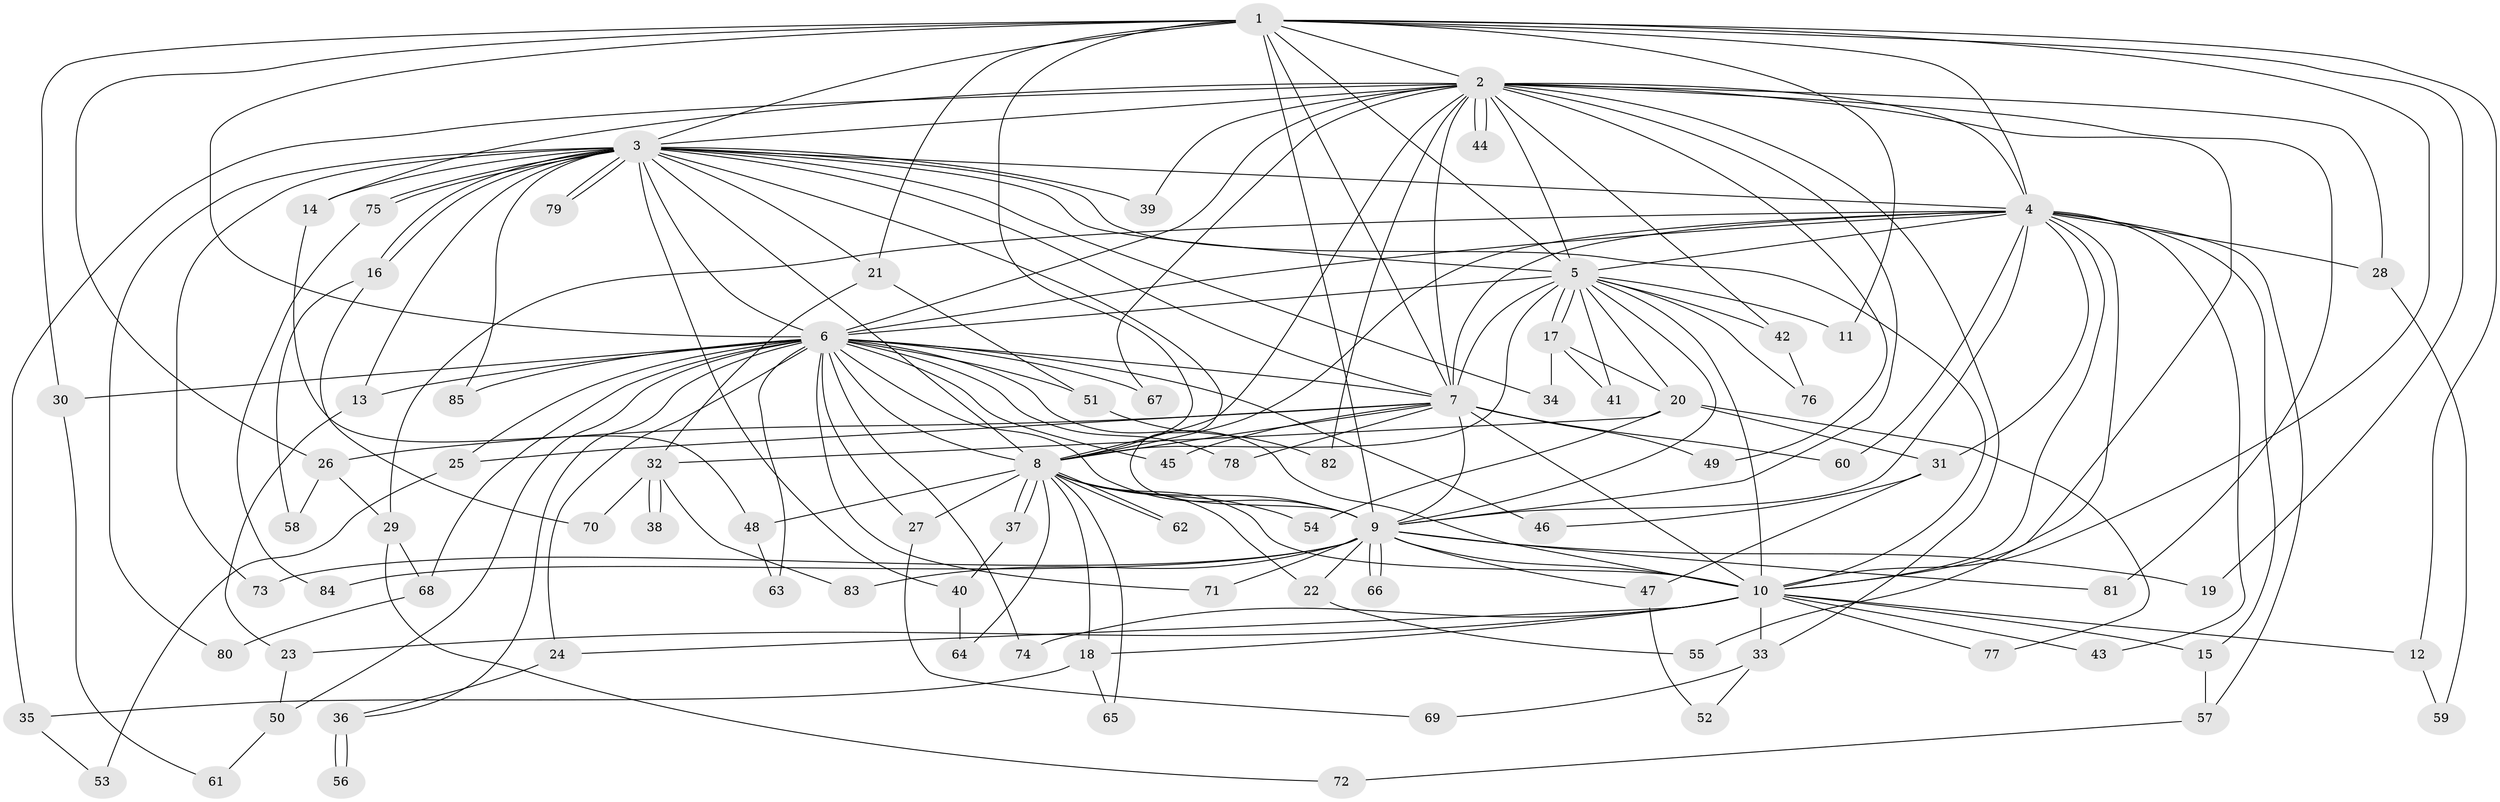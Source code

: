 // coarse degree distribution, {6: 0.04, 1: 0.56, 2: 0.32, 16: 0.04, 14: 0.04}
// Generated by graph-tools (version 1.1) at 2025/48/03/04/25 21:48:05]
// undirected, 85 vertices, 195 edges
graph export_dot {
graph [start="1"]
  node [color=gray90,style=filled];
  1;
  2;
  3;
  4;
  5;
  6;
  7;
  8;
  9;
  10;
  11;
  12;
  13;
  14;
  15;
  16;
  17;
  18;
  19;
  20;
  21;
  22;
  23;
  24;
  25;
  26;
  27;
  28;
  29;
  30;
  31;
  32;
  33;
  34;
  35;
  36;
  37;
  38;
  39;
  40;
  41;
  42;
  43;
  44;
  45;
  46;
  47;
  48;
  49;
  50;
  51;
  52;
  53;
  54;
  55;
  56;
  57;
  58;
  59;
  60;
  61;
  62;
  63;
  64;
  65;
  66;
  67;
  68;
  69;
  70;
  71;
  72;
  73;
  74;
  75;
  76;
  77;
  78;
  79;
  80;
  81;
  82;
  83;
  84;
  85;
  1 -- 2;
  1 -- 3;
  1 -- 4;
  1 -- 5;
  1 -- 6;
  1 -- 7;
  1 -- 8;
  1 -- 9;
  1 -- 10;
  1 -- 11;
  1 -- 12;
  1 -- 19;
  1 -- 21;
  1 -- 26;
  1 -- 30;
  2 -- 3;
  2 -- 4;
  2 -- 5;
  2 -- 6;
  2 -- 7;
  2 -- 8;
  2 -- 9;
  2 -- 10;
  2 -- 14;
  2 -- 28;
  2 -- 33;
  2 -- 35;
  2 -- 39;
  2 -- 42;
  2 -- 44;
  2 -- 44;
  2 -- 49;
  2 -- 67;
  2 -- 81;
  2 -- 82;
  3 -- 4;
  3 -- 5;
  3 -- 6;
  3 -- 7;
  3 -- 8;
  3 -- 9;
  3 -- 10;
  3 -- 13;
  3 -- 14;
  3 -- 16;
  3 -- 16;
  3 -- 21;
  3 -- 34;
  3 -- 39;
  3 -- 40;
  3 -- 73;
  3 -- 75;
  3 -- 75;
  3 -- 79;
  3 -- 79;
  3 -- 80;
  3 -- 85;
  4 -- 5;
  4 -- 6;
  4 -- 7;
  4 -- 8;
  4 -- 9;
  4 -- 10;
  4 -- 15;
  4 -- 28;
  4 -- 29;
  4 -- 31;
  4 -- 43;
  4 -- 55;
  4 -- 57;
  4 -- 60;
  5 -- 6;
  5 -- 7;
  5 -- 8;
  5 -- 9;
  5 -- 10;
  5 -- 11;
  5 -- 17;
  5 -- 17;
  5 -- 20;
  5 -- 41;
  5 -- 42;
  5 -- 76;
  6 -- 7;
  6 -- 8;
  6 -- 9;
  6 -- 10;
  6 -- 13;
  6 -- 24;
  6 -- 25;
  6 -- 27;
  6 -- 30;
  6 -- 36;
  6 -- 45;
  6 -- 46;
  6 -- 50;
  6 -- 51;
  6 -- 63;
  6 -- 67;
  6 -- 68;
  6 -- 71;
  6 -- 74;
  6 -- 78;
  6 -- 85;
  7 -- 8;
  7 -- 9;
  7 -- 10;
  7 -- 25;
  7 -- 26;
  7 -- 45;
  7 -- 49;
  7 -- 60;
  7 -- 78;
  8 -- 9;
  8 -- 10;
  8 -- 18;
  8 -- 22;
  8 -- 27;
  8 -- 37;
  8 -- 37;
  8 -- 48;
  8 -- 54;
  8 -- 62;
  8 -- 62;
  8 -- 64;
  8 -- 65;
  9 -- 10;
  9 -- 19;
  9 -- 22;
  9 -- 47;
  9 -- 66;
  9 -- 66;
  9 -- 71;
  9 -- 73;
  9 -- 81;
  9 -- 83;
  9 -- 84;
  10 -- 12;
  10 -- 15;
  10 -- 18;
  10 -- 23;
  10 -- 24;
  10 -- 33;
  10 -- 43;
  10 -- 74;
  10 -- 77;
  12 -- 59;
  13 -- 23;
  14 -- 48;
  15 -- 57;
  16 -- 58;
  16 -- 70;
  17 -- 20;
  17 -- 34;
  17 -- 41;
  18 -- 35;
  18 -- 65;
  20 -- 31;
  20 -- 32;
  20 -- 54;
  20 -- 77;
  21 -- 32;
  21 -- 51;
  22 -- 55;
  23 -- 50;
  24 -- 36;
  25 -- 53;
  26 -- 29;
  26 -- 58;
  27 -- 69;
  28 -- 59;
  29 -- 68;
  29 -- 72;
  30 -- 61;
  31 -- 46;
  31 -- 47;
  32 -- 38;
  32 -- 38;
  32 -- 70;
  32 -- 83;
  33 -- 52;
  33 -- 69;
  35 -- 53;
  36 -- 56;
  36 -- 56;
  37 -- 40;
  40 -- 64;
  42 -- 76;
  47 -- 52;
  48 -- 63;
  50 -- 61;
  51 -- 82;
  57 -- 72;
  68 -- 80;
  75 -- 84;
}
